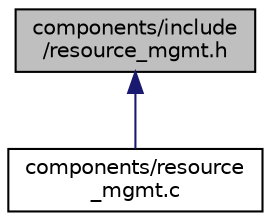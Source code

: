 digraph "components/include/resource_mgmt.h"
{
  edge [fontname="Helvetica",fontsize="10",labelfontname="Helvetica",labelfontsize="10"];
  node [fontname="Helvetica",fontsize="10",shape=record];
  Node29 [label="components/include\l/resource_mgmt.h",height=0.2,width=0.4,color="black", fillcolor="grey75", style="filled", fontcolor="black"];
  Node29 -> Node30 [dir="back",color="midnightblue",fontsize="10",style="solid",fontname="Helvetica"];
  Node30 [label="components/resource\l_mgmt.c",height=0.2,width=0.4,color="black", fillcolor="white", style="filled",URL="$resource__mgmt_8c.html"];
}
